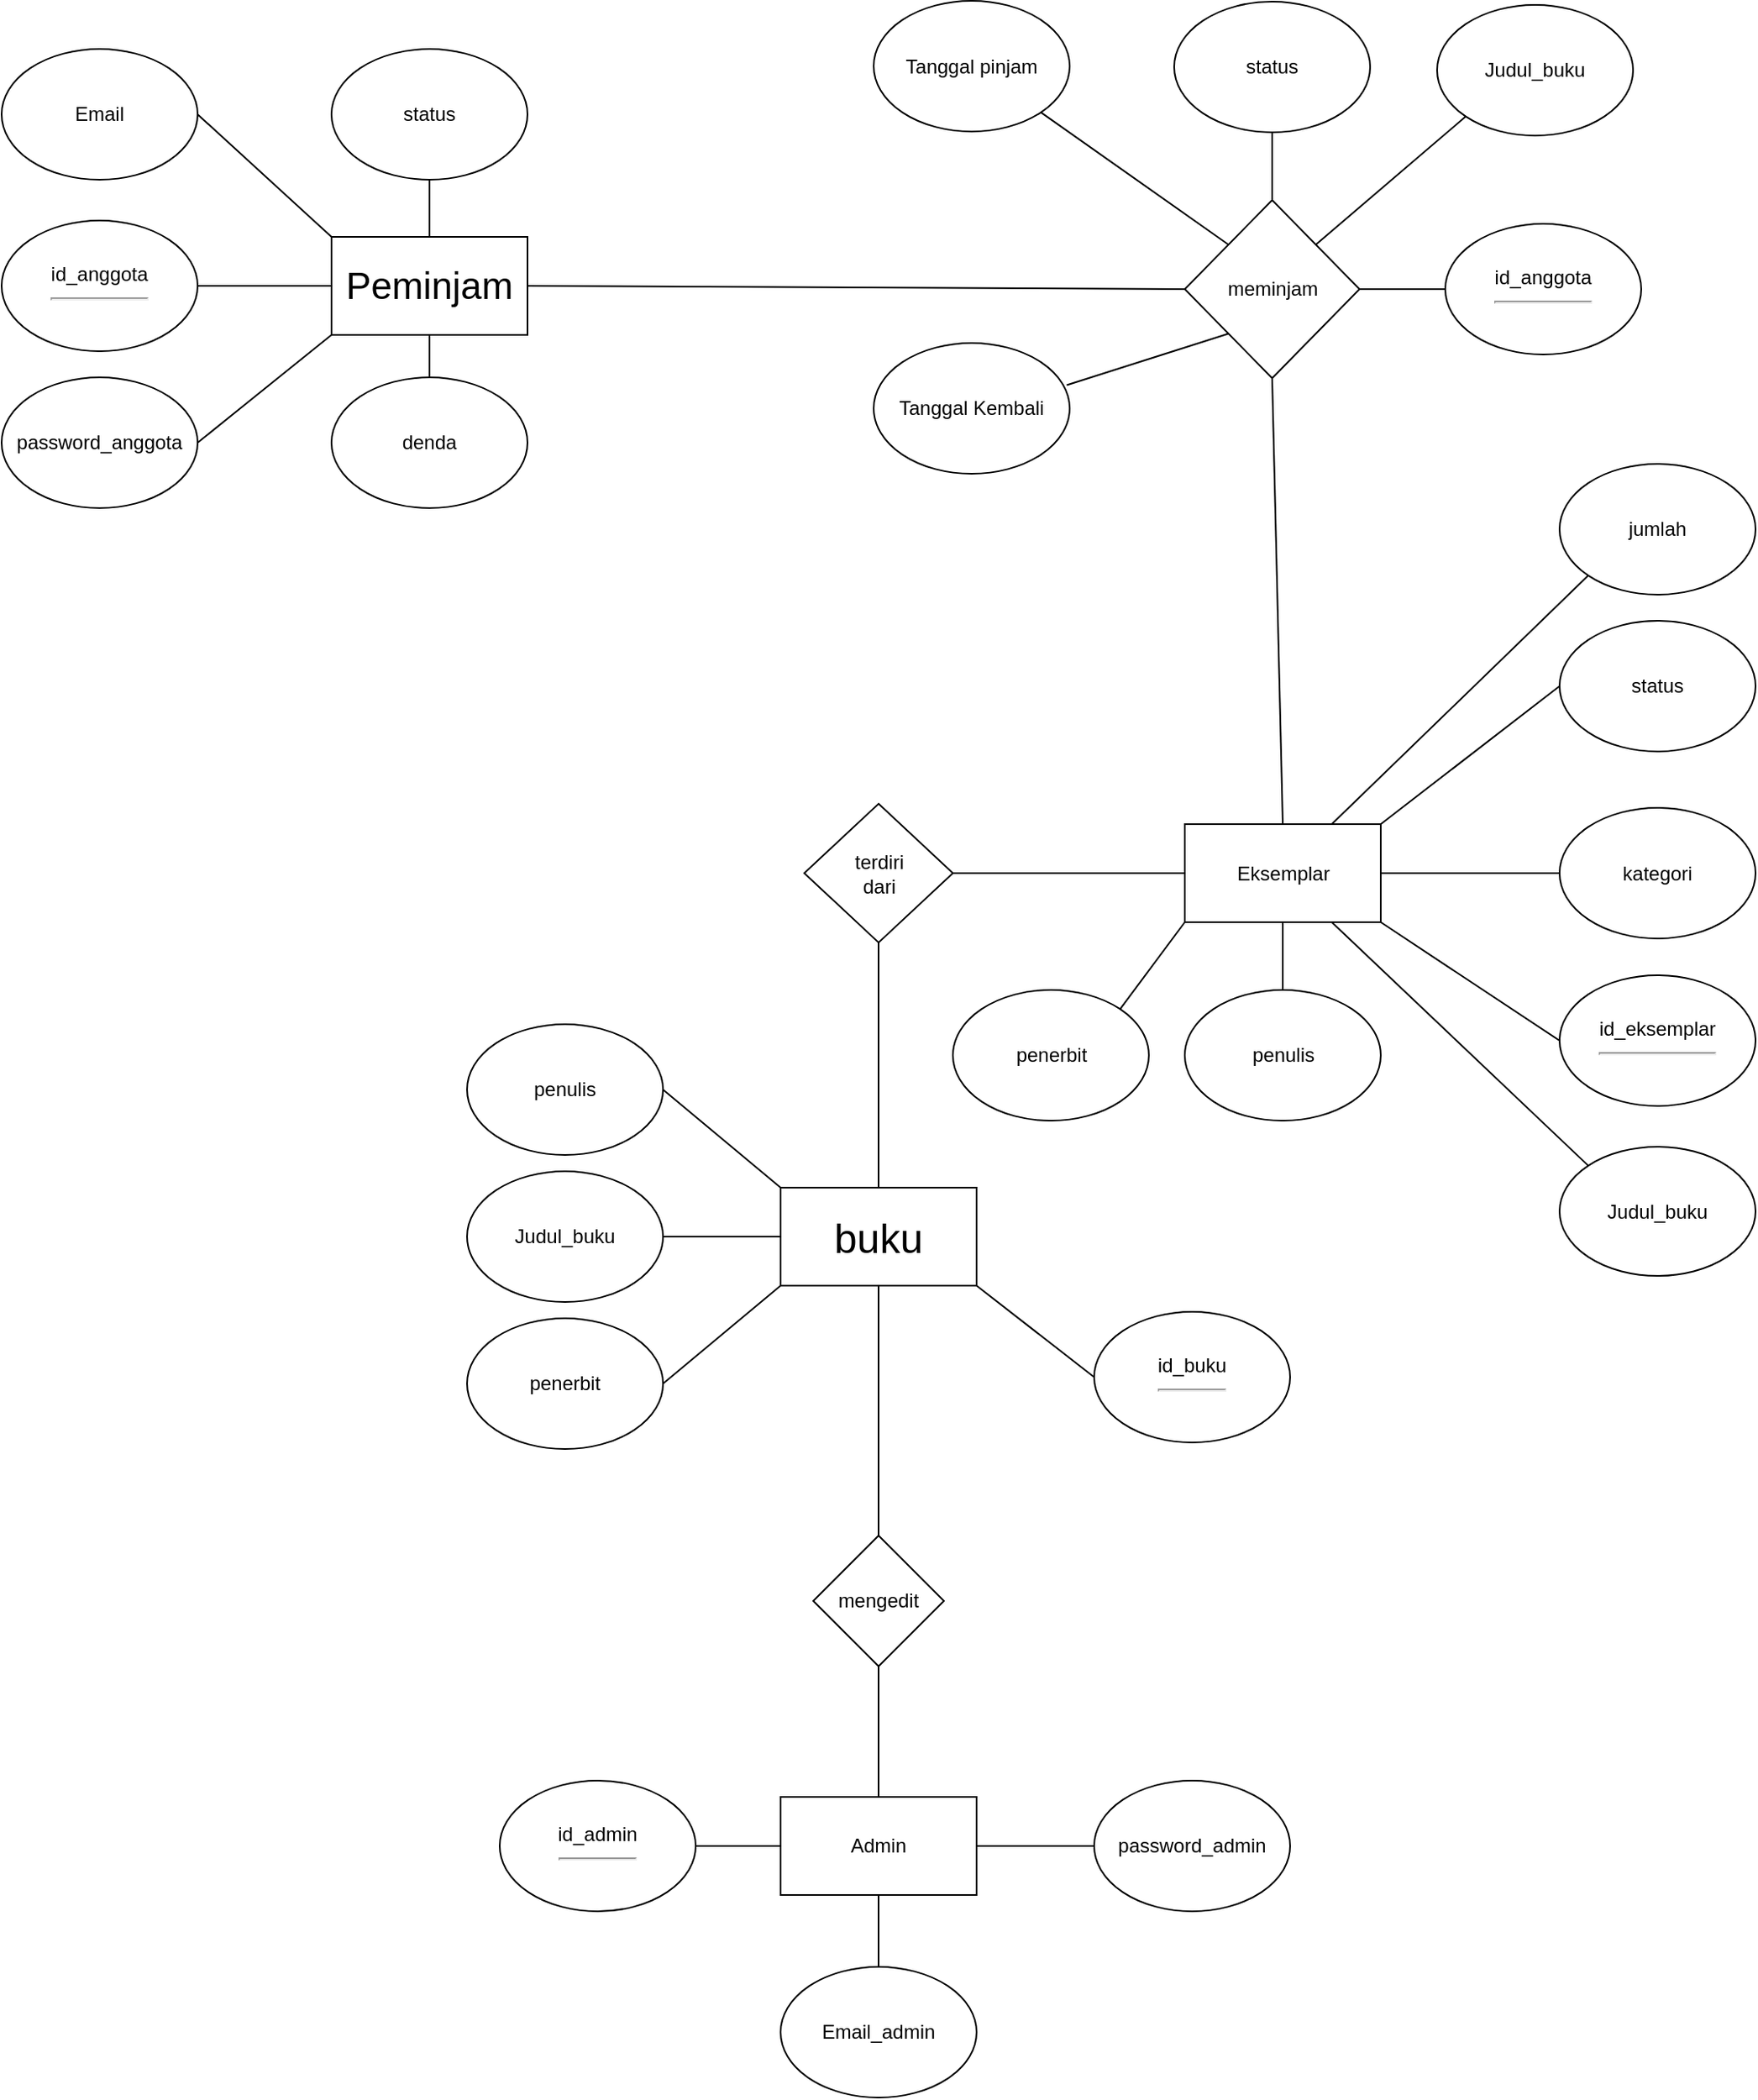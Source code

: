 <mxfile version="26.1.0">
  <diagram name="Page-1" id="ZAB9_FmAw0L7h3K631Ix">
    <mxGraphModel dx="1619" dy="1485" grid="0" gridSize="10" guides="1" tooltips="1" connect="1" arrows="1" fold="1" page="0" pageScale="1" pageWidth="850" pageHeight="1100" math="0" shadow="0">
      <root>
        <mxCell id="0" />
        <mxCell id="1" parent="0" />
        <mxCell id="pnL7EBft7b9U8jceKXxR-1" value="&lt;font style=&quot;font-size: 25px;&quot;&gt;buku&lt;/font&gt;" style="rounded=0;whiteSpace=wrap;html=1;" parent="1" vertex="1">
          <mxGeometry x="-35" y="99" width="120" height="60" as="geometry" />
        </mxCell>
        <mxCell id="pnL7EBft7b9U8jceKXxR-4" value="id_buku&lt;hr&gt;" style="ellipse;whiteSpace=wrap;html=1;" parent="1" vertex="1">
          <mxGeometry x="157" y="175" width="120" height="80" as="geometry" />
        </mxCell>
        <mxCell id="pnL7EBft7b9U8jceKXxR-9" value="Judul_buku" style="ellipse;whiteSpace=wrap;html=1;" parent="1" vertex="1">
          <mxGeometry x="-227" y="89" width="120" height="80" as="geometry" />
        </mxCell>
        <mxCell id="pnL7EBft7b9U8jceKXxR-10" value="" style="endArrow=none;html=1;rounded=0;fontSize=12;startSize=8;endSize=8;curved=1;exitX=1;exitY=0.5;exitDx=0;exitDy=0;entryX=0;entryY=0.5;entryDx=0;entryDy=0;" parent="1" source="pnL7EBft7b9U8jceKXxR-9" target="pnL7EBft7b9U8jceKXxR-1" edge="1">
          <mxGeometry width="50" height="50" relative="1" as="geometry">
            <mxPoint x="35" y="109" as="sourcePoint" />
            <mxPoint x="35" y="27" as="targetPoint" />
          </mxGeometry>
        </mxCell>
        <mxCell id="pnL7EBft7b9U8jceKXxR-16" value="penulis" style="ellipse;whiteSpace=wrap;html=1;" parent="1" vertex="1">
          <mxGeometry x="-227" y="-1" width="120" height="80" as="geometry" />
        </mxCell>
        <mxCell id="pnL7EBft7b9U8jceKXxR-17" value="" style="endArrow=none;html=1;rounded=0;fontSize=12;startSize=8;endSize=8;curved=1;exitX=1;exitY=0.5;exitDx=0;exitDy=0;entryX=0;entryY=0;entryDx=0;entryDy=0;" parent="1" source="pnL7EBft7b9U8jceKXxR-16" target="pnL7EBft7b9U8jceKXxR-1" edge="1">
          <mxGeometry width="50" height="50" relative="1" as="geometry">
            <mxPoint x="5" y="-47" as="sourcePoint" />
            <mxPoint x="-65" y="-27" as="targetPoint" />
          </mxGeometry>
        </mxCell>
        <mxCell id="pnL7EBft7b9U8jceKXxR-18" value="penerbit" style="ellipse;whiteSpace=wrap;html=1;" parent="1" vertex="1">
          <mxGeometry x="-227" y="179" width="120" height="80" as="geometry" />
        </mxCell>
        <mxCell id="pnL7EBft7b9U8jceKXxR-19" value="" style="endArrow=none;html=1;rounded=0;fontSize=12;startSize=8;endSize=8;curved=1;exitX=1;exitY=0.5;exitDx=0;exitDy=0;entryX=0;entryY=1;entryDx=0;entryDy=0;" parent="1" source="pnL7EBft7b9U8jceKXxR-18" target="pnL7EBft7b9U8jceKXxR-1" edge="1">
          <mxGeometry width="50" height="50" relative="1" as="geometry">
            <mxPoint x="-464" y="254" as="sourcePoint" />
            <mxPoint x="-274" y="254" as="targetPoint" />
          </mxGeometry>
        </mxCell>
        <mxCell id="pnL7EBft7b9U8jceKXxR-22" value="&lt;span style=&quot;font-size: 23px;&quot;&gt;Peminjam&lt;/span&gt;" style="rounded=0;whiteSpace=wrap;html=1;" parent="1" vertex="1">
          <mxGeometry x="-310" y="-483" width="120" height="60" as="geometry" />
        </mxCell>
        <mxCell id="pnL7EBft7b9U8jceKXxR-23" value="" style="endArrow=none;html=1;rounded=0;fontSize=12;startSize=8;endSize=8;curved=1;exitX=1;exitY=0.5;exitDx=0;exitDy=0;entryX=0;entryY=0.5;entryDx=0;entryDy=0;" parent="1" source="pnL7EBft7b9U8jceKXxR-24" target="pnL7EBft7b9U8jceKXxR-22" edge="1">
          <mxGeometry width="50" height="50" relative="1" as="geometry">
            <mxPoint x="-749" y="-452" as="sourcePoint" />
            <mxPoint x="-287" y="-607" as="targetPoint" />
          </mxGeometry>
        </mxCell>
        <mxCell id="pnL7EBft7b9U8jceKXxR-24" value="id_anggota&lt;hr&gt;" style="ellipse;whiteSpace=wrap;html=1;" parent="1" vertex="1">
          <mxGeometry x="-512" y="-493" width="120" height="80" as="geometry" />
        </mxCell>
        <mxCell id="pnL7EBft7b9U8jceKXxR-25" value="" style="endArrow=none;html=1;rounded=0;fontSize=12;startSize=8;endSize=8;curved=1;exitX=1;exitY=0.5;exitDx=0;exitDy=0;entryX=0;entryY=1;entryDx=0;entryDy=0;" parent="1" source="pnL7EBft7b9U8jceKXxR-26" target="pnL7EBft7b9U8jceKXxR-22" edge="1">
          <mxGeometry width="50" height="50" relative="1" as="geometry">
            <mxPoint x="-749" y="-356" as="sourcePoint" />
            <mxPoint x="-310" y="-357" as="targetPoint" />
          </mxGeometry>
        </mxCell>
        <mxCell id="pnL7EBft7b9U8jceKXxR-26" value="password_anggota" style="ellipse;whiteSpace=wrap;html=1;" parent="1" vertex="1">
          <mxGeometry x="-512" y="-397" width="120" height="80" as="geometry" />
        </mxCell>
        <mxCell id="pnL7EBft7b9U8jceKXxR-29" value="" style="endArrow=none;html=1;rounded=0;fontSize=12;startSize=8;endSize=8;curved=1;exitX=1;exitY=0.5;exitDx=0;exitDy=0;entryX=0;entryY=0;entryDx=0;entryDy=0;" parent="1" source="pnL7EBft7b9U8jceKXxR-30" target="pnL7EBft7b9U8jceKXxR-22" edge="1">
          <mxGeometry width="50" height="50" relative="1" as="geometry">
            <mxPoint x="-749" y="-561" as="sourcePoint" />
            <mxPoint x="-310" y="-562" as="targetPoint" />
          </mxGeometry>
        </mxCell>
        <mxCell id="pnL7EBft7b9U8jceKXxR-30" value="Email" style="ellipse;whiteSpace=wrap;html=1;" parent="1" vertex="1">
          <mxGeometry x="-512" y="-598" width="120" height="80" as="geometry" />
        </mxCell>
        <mxCell id="pnL7EBft7b9U8jceKXxR-31" value="meminjam" style="rhombus;whiteSpace=wrap;html=1;" parent="1" vertex="1">
          <mxGeometry x="212.5" y="-505.5" width="107" height="109" as="geometry" />
        </mxCell>
        <mxCell id="pnL7EBft7b9U8jceKXxR-32" value="" style="endArrow=none;html=1;rounded=0;fontSize=12;startSize=8;endSize=8;curved=1;exitX=1;exitY=0.5;exitDx=0;exitDy=0;entryX=0;entryY=0.5;entryDx=0;entryDy=0;" parent="1" source="pnL7EBft7b9U8jceKXxR-22" target="pnL7EBft7b9U8jceKXxR-31" edge="1">
          <mxGeometry width="50" height="50" relative="1" as="geometry">
            <mxPoint x="101" y="-443" as="sourcePoint" />
            <mxPoint x="183" y="-443" as="targetPoint" />
          </mxGeometry>
        </mxCell>
        <mxCell id="pnL7EBft7b9U8jceKXxR-47" value="" style="endArrow=none;html=1;rounded=0;fontSize=12;startSize=8;endSize=8;curved=1;exitX=1;exitY=1;exitDx=0;exitDy=0;entryX=0;entryY=0.5;entryDx=0;entryDy=0;" parent="1" source="pnL7EBft7b9U8jceKXxR-1" target="pnL7EBft7b9U8jceKXxR-4" edge="1">
          <mxGeometry width="50" height="50" relative="1" as="geometry">
            <mxPoint x="95" y="139" as="sourcePoint" />
            <mxPoint x="167" y="139" as="targetPoint" />
          </mxGeometry>
        </mxCell>
        <mxCell id="pnL7EBft7b9U8jceKXxR-50" value="denda" style="ellipse;whiteSpace=wrap;html=1;" parent="1" vertex="1">
          <mxGeometry x="-310" y="-397" width="120" height="80" as="geometry" />
        </mxCell>
        <mxCell id="pnL7EBft7b9U8jceKXxR-51" value="" style="endArrow=none;html=1;rounded=0;fontSize=12;startSize=8;endSize=8;curved=1;exitX=0.5;exitY=0;exitDx=0;exitDy=0;entryX=0.5;entryY=1;entryDx=0;entryDy=0;" parent="1" source="pnL7EBft7b9U8jceKXxR-50" target="pnL7EBft7b9U8jceKXxR-22" edge="1">
          <mxGeometry width="50" height="50" relative="1" as="geometry">
            <mxPoint x="-382" y="-347" as="sourcePoint" />
            <mxPoint x="-300" y="-413" as="targetPoint" />
          </mxGeometry>
        </mxCell>
        <mxCell id="pnL7EBft7b9U8jceKXxR-52" value="terdiri&lt;div&gt;dari&lt;/div&gt;" style="rhombus;whiteSpace=wrap;html=1;" parent="1" vertex="1">
          <mxGeometry x="-20.5" y="-136" width="91" height="85" as="geometry" />
        </mxCell>
        <mxCell id="pnL7EBft7b9U8jceKXxR-53" value="" style="endArrow=none;html=1;rounded=0;fontSize=12;startSize=8;endSize=8;curved=1;exitX=0.5;exitY=0;exitDx=0;exitDy=0;entryX=0.5;entryY=1;entryDx=0;entryDy=0;" parent="1" source="pnL7EBft7b9U8jceKXxR-1" target="pnL7EBft7b9U8jceKXxR-52" edge="1">
          <mxGeometry width="50" height="50" relative="1" as="geometry">
            <mxPoint x="-101.5" y="-43" as="sourcePoint" />
            <mxPoint x="-51.5" y="-93" as="targetPoint" />
          </mxGeometry>
        </mxCell>
        <mxCell id="pnL7EBft7b9U8jceKXxR-54" value="Eksemplar" style="rounded=0;whiteSpace=wrap;html=1;" parent="1" vertex="1">
          <mxGeometry x="212.5" y="-123.5" width="120" height="60" as="geometry" />
        </mxCell>
        <mxCell id="pnL7EBft7b9U8jceKXxR-55" value="kategori" style="ellipse;whiteSpace=wrap;html=1;" parent="1" vertex="1">
          <mxGeometry x="442" y="-133.5" width="120" height="80" as="geometry" />
        </mxCell>
        <mxCell id="pnL7EBft7b9U8jceKXxR-56" value="" style="endArrow=none;html=1;rounded=0;fontSize=12;startSize=8;endSize=8;curved=1;entryX=0;entryY=0.5;entryDx=0;entryDy=0;exitX=1;exitY=0.5;exitDx=0;exitDy=0;" parent="1" source="pnL7EBft7b9U8jceKXxR-54" target="pnL7EBft7b9U8jceKXxR-55" edge="1">
          <mxGeometry width="50" height="50" relative="1" as="geometry">
            <mxPoint x="254" y="-63.5" as="sourcePoint" />
            <mxPoint x="420" y="-186.5" as="targetPoint" />
          </mxGeometry>
        </mxCell>
        <mxCell id="pnL7EBft7b9U8jceKXxR-57" value="" style="endArrow=none;html=1;rounded=0;fontSize=12;startSize=8;endSize=8;curved=1;exitX=0;exitY=0.5;exitDx=0;exitDy=0;entryX=1;entryY=0.5;entryDx=0;entryDy=0;" parent="1" source="pnL7EBft7b9U8jceKXxR-54" target="pnL7EBft7b9U8jceKXxR-52" edge="1">
          <mxGeometry width="50" height="50" relative="1" as="geometry">
            <mxPoint x="35.5" y="109" as="sourcePoint" />
            <mxPoint x="35.5" y="-41" as="targetPoint" />
          </mxGeometry>
        </mxCell>
        <mxCell id="pnL7EBft7b9U8jceKXxR-58" value="id_eksemplar&lt;hr&gt;" style="ellipse;whiteSpace=wrap;html=1;" parent="1" vertex="1">
          <mxGeometry x="442" y="-31" width="120" height="80" as="geometry" />
        </mxCell>
        <mxCell id="pnL7EBft7b9U8jceKXxR-59" value="" style="endArrow=none;html=1;rounded=0;fontSize=12;startSize=8;endSize=8;curved=1;entryX=0;entryY=0.5;entryDx=0;entryDy=0;exitX=1;exitY=1;exitDx=0;exitDy=0;" parent="1" source="pnL7EBft7b9U8jceKXxR-54" target="pnL7EBft7b9U8jceKXxR-58" edge="1">
          <mxGeometry width="50" height="50" relative="1" as="geometry">
            <mxPoint x="572" y="156" as="sourcePoint" />
            <mxPoint x="502.0" y="115.5" as="targetPoint" />
          </mxGeometry>
        </mxCell>
        <mxCell id="pnL7EBft7b9U8jceKXxR-61" value="status" style="ellipse;whiteSpace=wrap;html=1;" parent="1" vertex="1">
          <mxGeometry x="442" y="-248" width="120" height="80" as="geometry" />
        </mxCell>
        <mxCell id="pnL7EBft7b9U8jceKXxR-62" value="" style="endArrow=none;html=1;rounded=0;fontSize=12;startSize=8;endSize=8;curved=1;entryX=0;entryY=0.5;entryDx=0;entryDy=0;exitX=1;exitY=0;exitDx=0;exitDy=0;" parent="1" source="pnL7EBft7b9U8jceKXxR-54" target="pnL7EBft7b9U8jceKXxR-61" edge="1">
          <mxGeometry width="50" height="50" relative="1" as="geometry">
            <mxPoint x="332.5" y="-207.5" as="sourcePoint" />
            <mxPoint x="420" y="-301" as="targetPoint" />
          </mxGeometry>
        </mxCell>
        <mxCell id="pnL7EBft7b9U8jceKXxR-63" value="Judul_buku" style="ellipse;whiteSpace=wrap;html=1;" parent="1" vertex="1">
          <mxGeometry x="442" y="74" width="120" height="79" as="geometry" />
        </mxCell>
        <mxCell id="pnL7EBft7b9U8jceKXxR-64" value="" style="endArrow=none;html=1;rounded=0;fontSize=12;startSize=8;endSize=8;curved=1;exitX=0;exitY=0;exitDx=0;exitDy=0;entryX=0.75;entryY=1;entryDx=0;entryDy=0;" parent="1" source="pnL7EBft7b9U8jceKXxR-63" target="pnL7EBft7b9U8jceKXxR-54" edge="1">
          <mxGeometry width="50" height="50" relative="1" as="geometry">
            <mxPoint x="511.5" y="-39" as="sourcePoint" />
            <mxPoint x="442" y="-19" as="targetPoint" />
          </mxGeometry>
        </mxCell>
        <mxCell id="pnL7EBft7b9U8jceKXxR-65" value="penulis" style="ellipse;whiteSpace=wrap;html=1;" parent="1" vertex="1">
          <mxGeometry x="212.5" y="-22" width="120" height="80" as="geometry" />
        </mxCell>
        <mxCell id="pnL7EBft7b9U8jceKXxR-66" value="" style="endArrow=none;html=1;rounded=0;fontSize=12;startSize=8;endSize=8;curved=1;exitX=0.5;exitY=0;exitDx=0;exitDy=0;entryX=0.5;entryY=1;entryDx=0;entryDy=0;" parent="1" source="pnL7EBft7b9U8jceKXxR-65" target="pnL7EBft7b9U8jceKXxR-54" edge="1">
          <mxGeometry width="50" height="50" relative="1" as="geometry">
            <mxPoint x="294.5" y="-77" as="sourcePoint" />
            <mxPoint x="255" y="69" as="targetPoint" />
          </mxGeometry>
        </mxCell>
        <mxCell id="pnL7EBft7b9U8jceKXxR-67" value="penerbit" style="ellipse;whiteSpace=wrap;html=1;" parent="1" vertex="1">
          <mxGeometry x="70.5" y="-22" width="120" height="80" as="geometry" />
        </mxCell>
        <mxCell id="pnL7EBft7b9U8jceKXxR-68" value="" style="endArrow=none;html=1;rounded=0;fontSize=12;startSize=8;endSize=8;curved=1;exitX=1;exitY=0;exitDx=0;exitDy=0;entryX=0;entryY=1;entryDx=0;entryDy=0;" parent="1" source="pnL7EBft7b9U8jceKXxR-67" target="pnL7EBft7b9U8jceKXxR-54" edge="1">
          <mxGeometry width="50" height="50" relative="1" as="geometry">
            <mxPoint x="-46.5" y="-301" as="sourcePoint" />
            <mxPoint x="308.5" y="-152" as="targetPoint" />
          </mxGeometry>
        </mxCell>
        <mxCell id="pnL7EBft7b9U8jceKXxR-71" value="" style="endArrow=none;html=1;rounded=0;fontSize=12;startSize=8;endSize=8;curved=1;exitX=0.5;exitY=1;exitDx=0;exitDy=0;entryX=0.5;entryY=0;entryDx=0;entryDy=0;" parent="1" source="pnL7EBft7b9U8jceKXxR-31" target="pnL7EBft7b9U8jceKXxR-54" edge="1">
          <mxGeometry width="50" height="50" relative="1" as="geometry">
            <mxPoint x="265" y="-342" as="sourcePoint" />
            <mxPoint x="213" y="-172" as="targetPoint" />
          </mxGeometry>
        </mxCell>
        <mxCell id="pnL7EBft7b9U8jceKXxR-72" value="jumlah" style="ellipse;whiteSpace=wrap;html=1;" parent="1" vertex="1">
          <mxGeometry x="442" y="-344" width="120" height="80" as="geometry" />
        </mxCell>
        <mxCell id="pnL7EBft7b9U8jceKXxR-73" value="" style="endArrow=none;html=1;rounded=0;fontSize=12;startSize=8;endSize=8;curved=1;entryX=0;entryY=1;entryDx=0;entryDy=0;exitX=0.75;exitY=0;exitDx=0;exitDy=0;" parent="1" source="pnL7EBft7b9U8jceKXxR-54" target="pnL7EBft7b9U8jceKXxR-72" edge="1">
          <mxGeometry width="50" height="50" relative="1" as="geometry">
            <mxPoint x="302" y="-155" as="sourcePoint" />
            <mxPoint x="413" y="-397" as="targetPoint" />
          </mxGeometry>
        </mxCell>
        <mxCell id="pnL7EBft7b9U8jceKXxR-74" value="" style="endArrow=none;html=1;rounded=0;fontSize=12;startSize=8;endSize=8;curved=1;exitX=0.5;exitY=1;exitDx=0;exitDy=0;entryX=0.5;entryY=0;entryDx=0;entryDy=0;" parent="1" source="pnL7EBft7b9U8jceKXxR-75" target="pnL7EBft7b9U8jceKXxR-22" edge="1">
          <mxGeometry width="50" height="50" relative="1" as="geometry">
            <mxPoint x="-542.5" y="-561" as="sourcePoint" />
            <mxPoint x="-103.5" y="-483" as="targetPoint" />
          </mxGeometry>
        </mxCell>
        <mxCell id="pnL7EBft7b9U8jceKXxR-75" value="status" style="ellipse;whiteSpace=wrap;html=1;" parent="1" vertex="1">
          <mxGeometry x="-310" y="-598" width="120" height="80" as="geometry" />
        </mxCell>
        <mxCell id="pnL7EBft7b9U8jceKXxR-76" value="" style="endArrow=none;html=1;rounded=0;fontSize=12;startSize=8;endSize=8;curved=1;exitX=0.5;exitY=1;exitDx=0;exitDy=0;entryX=0.5;entryY=0;entryDx=0;entryDy=0;" parent="1" source="pnL7EBft7b9U8jceKXxR-77" target="pnL7EBft7b9U8jceKXxR-31" edge="1">
          <mxGeometry width="50" height="50" relative="1" as="geometry">
            <mxPoint x="-26.5" y="-611" as="sourcePoint" />
            <mxPoint x="266" y="-533" as="targetPoint" />
          </mxGeometry>
        </mxCell>
        <mxCell id="pnL7EBft7b9U8jceKXxR-77" value="status" style="ellipse;whiteSpace=wrap;html=1;" parent="1" vertex="1">
          <mxGeometry x="206" y="-627" width="120" height="80" as="geometry" />
        </mxCell>
        <mxCell id="pnL7EBft7b9U8jceKXxR-78" value="" style="endArrow=none;html=1;rounded=0;fontSize=12;startSize=8;endSize=8;curved=1;exitX=0;exitY=1;exitDx=0;exitDy=0;entryX=1;entryY=0;entryDx=0;entryDy=0;" parent="1" source="pnL7EBft7b9U8jceKXxR-79" target="pnL7EBft7b9U8jceKXxR-31" edge="1">
          <mxGeometry width="50" height="50" relative="1" as="geometry">
            <mxPoint x="134.5" y="-609" as="sourcePoint" />
            <mxPoint x="427" y="-503" as="targetPoint" />
          </mxGeometry>
        </mxCell>
        <mxCell id="pnL7EBft7b9U8jceKXxR-79" value="Judul_buku" style="ellipse;whiteSpace=wrap;html=1;" parent="1" vertex="1">
          <mxGeometry x="367" y="-625" width="120" height="80" as="geometry" />
        </mxCell>
        <mxCell id="pnL7EBft7b9U8jceKXxR-80" value="" style="endArrow=none;html=1;rounded=0;fontSize=12;startSize=8;endSize=8;curved=1;exitX=1;exitY=0.5;exitDx=0;exitDy=0;entryX=0;entryY=0.5;entryDx=0;entryDy=0;" parent="1" source="pnL7EBft7b9U8jceKXxR-31" target="pnL7EBft7b9U8jceKXxR-81" edge="1">
          <mxGeometry width="50" height="50" relative="1" as="geometry">
            <mxPoint x="140.5" y="-470" as="sourcePoint" />
            <mxPoint x="433" y="-364" as="targetPoint" />
          </mxGeometry>
        </mxCell>
        <mxCell id="pnL7EBft7b9U8jceKXxR-81" value="id_anggota&lt;hr&gt;" style="ellipse;whiteSpace=wrap;html=1;" parent="1" vertex="1">
          <mxGeometry x="372" y="-491" width="120" height="80" as="geometry" />
        </mxCell>
        <mxCell id="pnL7EBft7b9U8jceKXxR-82" value="" style="endArrow=none;html=1;rounded=0;fontSize=12;startSize=8;endSize=8;curved=1;exitX=0;exitY=0;exitDx=0;exitDy=0;entryX=1;entryY=1;entryDx=0;entryDy=0;" parent="1" source="pnL7EBft7b9U8jceKXxR-31" target="pnL7EBft7b9U8jceKXxR-83" edge="1">
          <mxGeometry width="50" height="50" relative="1" as="geometry">
            <mxPoint x="-210.5" y="-611.5" as="sourcePoint" />
            <mxPoint x="82" y="-505.5" as="targetPoint" />
          </mxGeometry>
        </mxCell>
        <mxCell id="pnL7EBft7b9U8jceKXxR-83" value="Tanggal pinjam" style="ellipse;whiteSpace=wrap;html=1;" parent="1" vertex="1">
          <mxGeometry x="22" y="-627.5" width="120" height="80" as="geometry" />
        </mxCell>
        <mxCell id="pnL7EBft7b9U8jceKXxR-84" value="" style="endArrow=none;html=1;rounded=0;fontSize=12;startSize=8;endSize=8;curved=1;exitX=0;exitY=1;exitDx=0;exitDy=0;entryX=0.985;entryY=0.322;entryDx=0;entryDy=0;entryPerimeter=0;" parent="1" source="pnL7EBft7b9U8jceKXxR-31" target="pnL7EBft7b9U8jceKXxR-85" edge="1">
          <mxGeometry width="50" height="50" relative="1" as="geometry">
            <mxPoint x="-210.5" y="-402" as="sourcePoint" />
            <mxPoint x="82" y="-296" as="targetPoint" />
          </mxGeometry>
        </mxCell>
        <mxCell id="pnL7EBft7b9U8jceKXxR-85" value="Tanggal Kembali" style="ellipse;whiteSpace=wrap;html=1;" parent="1" vertex="1">
          <mxGeometry x="22" y="-418" width="120" height="80" as="geometry" />
        </mxCell>
        <mxCell id="pnL7EBft7b9U8jceKXxR-86" value="Admin" style="rounded=0;whiteSpace=wrap;html=1;" parent="1" vertex="1">
          <mxGeometry x="-35" y="472" width="120" height="60" as="geometry" />
        </mxCell>
        <mxCell id="pnL7EBft7b9U8jceKXxR-87" value="id_admin&lt;hr&gt;" style="ellipse;whiteSpace=wrap;html=1;" parent="1" vertex="1">
          <mxGeometry x="-207" y="462" width="120" height="80" as="geometry" />
        </mxCell>
        <mxCell id="pnL7EBft7b9U8jceKXxR-88" value="" style="endArrow=none;html=1;rounded=0;fontSize=12;startSize=8;endSize=8;curved=1;exitX=1;exitY=0.5;exitDx=0;exitDy=0;entryX=0;entryY=0.5;entryDx=0;entryDy=0;" parent="1" source="pnL7EBft7b9U8jceKXxR-87" target="pnL7EBft7b9U8jceKXxR-86" edge="1">
          <mxGeometry width="50" height="50" relative="1" as="geometry">
            <mxPoint x="-97" y="313" as="sourcePoint" />
            <mxPoint x="-25" y="253" as="targetPoint" />
          </mxGeometry>
        </mxCell>
        <mxCell id="pnL7EBft7b9U8jceKXxR-89" value="password_admin" style="ellipse;whiteSpace=wrap;html=1;" parent="1" vertex="1">
          <mxGeometry x="157" y="462" width="120" height="80" as="geometry" />
        </mxCell>
        <mxCell id="pnL7EBft7b9U8jceKXxR-90" value="" style="endArrow=none;html=1;rounded=0;fontSize=12;startSize=8;endSize=8;curved=1;entryX=1;entryY=0.5;entryDx=0;entryDy=0;exitX=0;exitY=0.5;exitDx=0;exitDy=0;" parent="1" source="pnL7EBft7b9U8jceKXxR-89" target="pnL7EBft7b9U8jceKXxR-86" edge="1">
          <mxGeometry width="50" height="50" relative="1" as="geometry">
            <mxPoint x="140" y="460" as="sourcePoint" />
            <mxPoint x="329" y="505" as="targetPoint" />
          </mxGeometry>
        </mxCell>
        <mxCell id="pnL7EBft7b9U8jceKXxR-91" value="Email_admin" style="ellipse;whiteSpace=wrap;html=1;" parent="1" vertex="1">
          <mxGeometry x="-35" y="576" width="120" height="80" as="geometry" />
        </mxCell>
        <mxCell id="pnL7EBft7b9U8jceKXxR-92" value="" style="endArrow=none;html=1;rounded=0;fontSize=12;startSize=8;endSize=8;curved=1;exitX=0.5;exitY=0;exitDx=0;exitDy=0;entryX=0.5;entryY=1;entryDx=0;entryDy=0;" parent="1" source="pnL7EBft7b9U8jceKXxR-91" target="pnL7EBft7b9U8jceKXxR-86" edge="1">
          <mxGeometry width="50" height="50" relative="1" as="geometry">
            <mxPoint x="75" y="427" as="sourcePoint" />
            <mxPoint x="137" y="616" as="targetPoint" />
          </mxGeometry>
        </mxCell>
        <mxCell id="pnL7EBft7b9U8jceKXxR-93" value="" style="endArrow=none;html=1;rounded=0;fontSize=12;startSize=8;endSize=8;curved=1;entryX=0.5;entryY=0;entryDx=0;entryDy=0;exitX=0.5;exitY=1;exitDx=0;exitDy=0;" parent="1" source="pnL7EBft7b9U8jceKXxR-102" target="pnL7EBft7b9U8jceKXxR-86" edge="1">
          <mxGeometry width="50" height="50" relative="1" as="geometry">
            <mxPoint x="26" y="416" as="sourcePoint" />
            <mxPoint x="35" y="542" as="targetPoint" />
          </mxGeometry>
        </mxCell>
        <mxCell id="pnL7EBft7b9U8jceKXxR-102" value="mengedit" style="rhombus;whiteSpace=wrap;html=1;" parent="1" vertex="1">
          <mxGeometry x="-15" y="312" width="80" height="80" as="geometry" />
        </mxCell>
        <mxCell id="pnL7EBft7b9U8jceKXxR-103" value="" style="endArrow=none;html=1;rounded=0;fontSize=12;startSize=8;endSize=8;curved=1;entryX=0.5;entryY=1;entryDx=0;entryDy=0;exitX=0.5;exitY=0;exitDx=0;exitDy=0;" parent="1" source="pnL7EBft7b9U8jceKXxR-102" target="pnL7EBft7b9U8jceKXxR-1" edge="1">
          <mxGeometry width="50" height="50" relative="1" as="geometry">
            <mxPoint x="-60" y="305" as="sourcePoint" />
            <mxPoint x="-10" y="255" as="targetPoint" />
          </mxGeometry>
        </mxCell>
      </root>
    </mxGraphModel>
  </diagram>
</mxfile>

